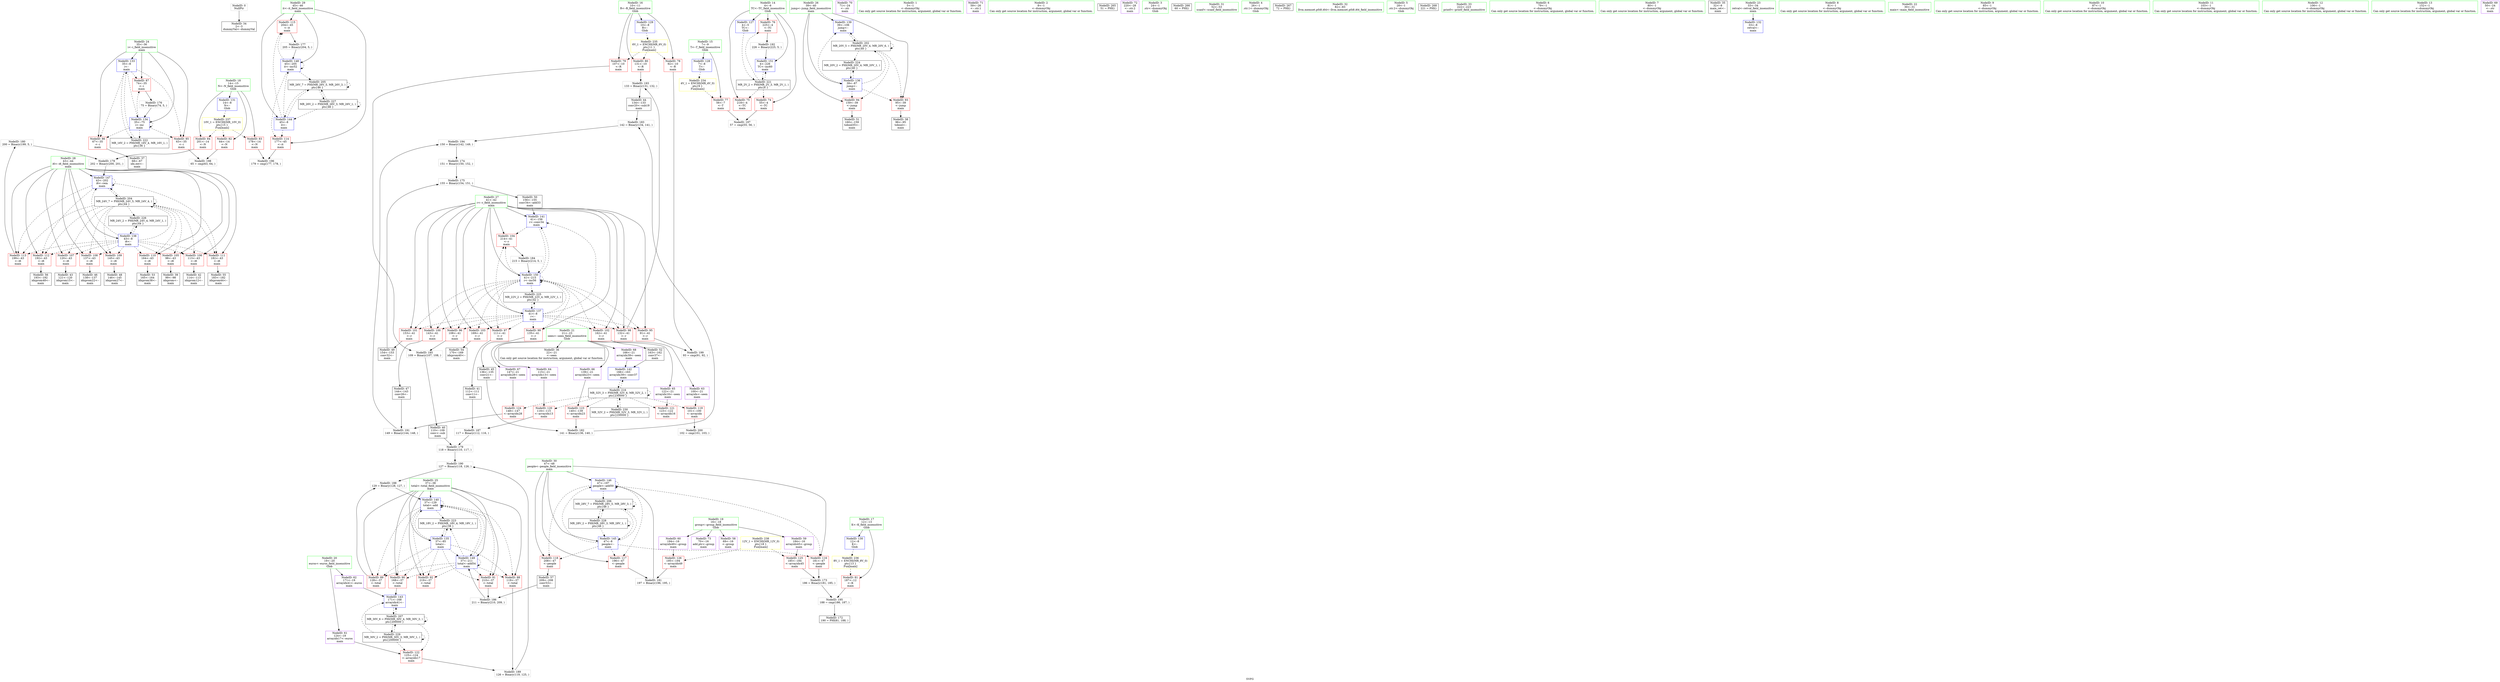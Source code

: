 digraph "SVFG" {
	label="SVFG";

	Node0x55b4339e4ab0 [shape=record,color=grey,label="{NodeID: 0\nNullPtr}"];
	Node0x55b4339e4ab0 -> Node0x55b433a06b90[style=solid];
	Node0x55b433a10c50 [shape=record,color=grey,label="{NodeID: 180\n200 = Binary(199, 5, )\n}"];
	Node0x55b433a10c50 -> Node0x55b433a10950[style=solid];
	Node0x55b433a07820 [shape=record,color=red,label="{NodeID: 97\n111\<--41\n\<--r\nmain\n}"];
	Node0x55b433a07820 -> Node0x55b433a071a0[style=solid];
	Node0x55b4339e4c50 [shape=record,color=green,label="{NodeID: 14\n4\<--6\nTC\<--TC_field_insensitive\nGlob }"];
	Node0x55b4339e4c50 -> Node0x55b433a09c90[style=solid];
	Node0x55b4339e4c50 -> Node0x55b433a09d60[style=solid];
	Node0x55b4339e4c50 -> Node0x55b433a09e30[style=solid];
	Node0x55b4339e4c50 -> Node0x55b433a0d7c0[style=solid];
	Node0x55b4339e4c50 -> Node0x55b433a0ec30[style=solid];
	Node0x55b433a0b230 [shape=record,color=grey,label="{NodeID: 194\n150 = Binary(142, 149, )\n}"];
	Node0x55b433a0b230 -> Node0x55b433a10350[style=solid];
	Node0x55b433a08380 [shape=record,color=red,label="{NodeID: 111\n182\<--43\n\<--i6\nmain\n}"];
	Node0x55b433a08380 -> Node0x55b433a08d20[style=solid];
	Node0x55b433a06620 [shape=record,color=green,label="{NodeID: 28\n43\<--44\ni6\<--i6_field_insensitive\nmain\n}"];
	Node0x55b433a06620 -> Node0x55b433a07ea0[style=solid];
	Node0x55b433a06620 -> Node0x55b433a07f70[style=solid];
	Node0x55b433a06620 -> Node0x55b433a08040[style=solid];
	Node0x55b433a06620 -> Node0x55b433a08110[style=solid];
	Node0x55b433a06620 -> Node0x55b433a081e0[style=solid];
	Node0x55b433a06620 -> Node0x55b433a082b0[style=solid];
	Node0x55b433a06620 -> Node0x55b433a08380[style=solid];
	Node0x55b433a06620 -> Node0x55b433a08450[style=solid];
	Node0x55b433a06620 -> Node0x55b433a08520[style=solid];
	Node0x55b433a06620 -> Node0x55b433a0e1a0[style=solid];
	Node0x55b433a06620 -> Node0x55b433a0e8f0[style=solid];
	Node0x55b433a0d620 [shape=record,color=red,label="{NodeID: 125\n185\<--184\n\<--arrayidx45\nmain\n}"];
	Node0x55b433a0d620 -> Node0x55b433a101d0[style=solid];
	Node0x55b433a07270 [shape=record,color=black,label="{NodeID: 42\n114\<--113\nidxprom12\<--\nmain\n}"];
	Node0x55b433a214d0 [shape=record,color=black,label="{NodeID: 222\nMR_16V_2 = PHI(MR_16V_4, MR_16V_1, )\npts\{36 \}\n}"];
	Node0x55b433a214d0 -> Node0x55b433a0dd90[style=dashed];
	Node0x55b433a0e270 [shape=record,color=blue,label="{NodeID: 139\n39\<--106\njump\<--\nmain\n}"];
	Node0x55b433a0e270 -> Node0x55b433a1b0d0[style=dashed];
	Node0x55b433a08df0 [shape=record,color=black,label="{NodeID: 56\n193\<--192\nidxprom48\<--\nmain\n}"];
	Node0x55b433a25cb0 [shape=record,color=yellow,style=double,label="{NodeID: 236\n8V_1 = ENCHI(MR_8V_0)\npts\{13 \}\nFun[main]}"];
	Node0x55b433a25cb0 -> Node0x55b433a0a240[style=dashed];
	Node0x55b433a09950 [shape=record,color=purple,label="{NodeID: 70\n71\<--24\n\<--.str\nmain\n}"];
	Node0x55b433a0a4b0 [shape=record,color=red,label="{NodeID: 84\n201\<--14\n\<--N\nmain\n}"];
	Node0x55b433a0a4b0 -> Node0x55b433a10950[style=solid];
	Node0x55b433a05600 [shape=record,color=green,label="{NodeID: 1\n5\<--1\n\<--dummyObj\nCan only get source location for instruction, argument, global var or function.}"];
	Node0x55b433a10dd0 [shape=record,color=grey,label="{NodeID: 181\n197 = Binary(196, 195, )\n}"];
	Node0x55b433a10dd0 -> Node0x55b433a0e820[style=solid];
	Node0x55b433a078f0 [shape=record,color=red,label="{NodeID: 98\n132\<--41\n\<--r\nmain\n}"];
	Node0x55b433a078f0 -> Node0x55b433a0b0b0[style=solid];
	Node0x55b4339e4d20 [shape=record,color=green,label="{NodeID: 15\n7\<--9\nT\<--T_field_insensitive\nGlob }"];
	Node0x55b4339e4d20 -> Node0x55b433a09f00[style=solid];
	Node0x55b4339e4d20 -> Node0x55b433a0d8c0[style=solid];
	Node0x55b433a0b3b0 [shape=record,color=grey,label="{NodeID: 195\n188 = cmp(186, 187, )\n}"];
	Node0x55b433a0b3b0 -> Node0x55b433a0fc30[style=solid];
	Node0x55b433a08450 [shape=record,color=red,label="{NodeID: 112\n192\<--43\n\<--i6\nmain\n}"];
	Node0x55b433a08450 -> Node0x55b433a08df0[style=solid];
	Node0x55b433a066f0 [shape=record,color=green,label="{NodeID: 29\n45\<--46\nit\<--it_field_insensitive\nmain\n}"];
	Node0x55b433a066f0 -> Node0x55b433a085f0[style=solid];
	Node0x55b433a066f0 -> Node0x55b433a086c0[style=solid];
	Node0x55b433a066f0 -> Node0x55b433a0e680[style=solid];
	Node0x55b433a066f0 -> Node0x55b433a0e9c0[style=solid];
	Node0x55b433a0d6f0 [shape=record,color=red,label="{NodeID: 126\n195\<--194\n\<--arrayidx49\nmain\n}"];
	Node0x55b433a0d6f0 -> Node0x55b433a10dd0[style=solid];
	Node0x55b433a07340 [shape=record,color=black,label="{NodeID: 43\n121\<--120\nidxprom15\<--\nmain\n}"];
	Node0x55b433a219d0 [shape=record,color=black,label="{NodeID: 223\nMR_18V_2 = PHI(MR_18V_4, MR_18V_1, )\npts\{38 \}\n}"];
	Node0x55b433a219d0 -> Node0x55b433a0df30[style=dashed];
	Node0x55b433a0e340 [shape=record,color=blue,label="{NodeID: 140\n37\<--129\ntotal\<--add\nmain\n}"];
	Node0x55b433a0e340 -> Node0x55b433a0a7f0[style=dashed];
	Node0x55b433a0e340 -> Node0x55b433a0a8c0[style=dashed];
	Node0x55b433a0e340 -> Node0x55b433a0a990[style=dashed];
	Node0x55b433a0e340 -> Node0x55b433a0aa60[style=dashed];
	Node0x55b433a0e340 -> Node0x55b433a0ab30[style=dashed];
	Node0x55b433a0e340 -> Node0x55b433a0e340[style=dashed];
	Node0x55b433a0e340 -> Node0x55b433a0ea90[style=dashed];
	Node0x55b433a0e340 -> Node0x55b433a219d0[style=dashed];
	Node0x55b433a08ec0 [shape=record,color=black,label="{NodeID: 57\n209\<--208\nconv53\<--\nmain\n}"];
	Node0x55b433a08ec0 -> Node0x55b433a11550[style=solid];
	Node0x55b433a25d90 [shape=record,color=yellow,style=double,label="{NodeID: 237\n10V_1 = ENCHI(MR_10V_0)\npts\{15 \}\nFun[main]}"];
	Node0x55b433a25d90 -> Node0x55b433a0a310[style=dashed];
	Node0x55b433a25d90 -> Node0x55b433a0a3e0[style=dashed];
	Node0x55b433a25d90 -> Node0x55b433a0a4b0[style=dashed];
	Node0x55b433a09a20 [shape=record,color=purple,label="{NodeID: 71\n59\<--26\n\<--.str.1\nmain\n}"];
	Node0x55b433a0a580 [shape=record,color=red,label="{NodeID: 85\n63\<--35\n\<--i\nmain\n}"];
	Node0x55b433a0a580 -> Node0x55b433a0b830[style=solid];
	Node0x55b433a05730 [shape=record,color=green,label="{NodeID: 2\n8\<--1\n\<--dummyObj\nCan only get source location for instruction, argument, global var or function.}"];
	Node0x55b433a33460 [shape=record,color=black,label="{NodeID: 265\n51 = PHI()\n}"];
	Node0x55b433a10f50 [shape=record,color=grey,label="{NodeID: 182\n141 = Binary(136, 140, )\n}"];
	Node0x55b433a10f50 -> Node0x55b433a110d0[style=solid];
	Node0x55b433a079c0 [shape=record,color=red,label="{NodeID: 99\n135\<--41\n\<--r\nmain\n}"];
	Node0x55b433a079c0 -> Node0x55b433a074e0[style=solid];
	Node0x55b4339e4e20 [shape=record,color=green,label="{NodeID: 16\n10\<--11\nR\<--R_field_insensitive\nGlob }"];
	Node0x55b4339e4e20 -> Node0x55b433a09fd0[style=solid];
	Node0x55b4339e4e20 -> Node0x55b433a0a0a0[style=solid];
	Node0x55b4339e4e20 -> Node0x55b433a0a170[style=solid];
	Node0x55b4339e4e20 -> Node0x55b433a0d9c0[style=solid];
	Node0x55b433a0b530 [shape=record,color=grey,label="{NodeID: 196\n179 = cmp(177, 178, )\n}"];
	Node0x55b433a08520 [shape=record,color=red,label="{NodeID: 113\n199\<--43\n\<--i6\nmain\n}"];
	Node0x55b433a08520 -> Node0x55b433a10c50[style=solid];
	Node0x55b433a067c0 [shape=record,color=green,label="{NodeID: 30\n47\<--48\npeople\<--people_field_insensitive\nmain\n}"];
	Node0x55b433a067c0 -> Node0x55b433a0ced0[style=solid];
	Node0x55b433a067c0 -> Node0x55b433a0cfa0[style=solid];
	Node0x55b433a067c0 -> Node0x55b433a0d070[style=solid];
	Node0x55b433a067c0 -> Node0x55b433a0e750[style=solid];
	Node0x55b433a067c0 -> Node0x55b433a0e820[style=solid];
	Node0x55b433a0d7c0 [shape=record,color=blue,label="{NodeID: 127\n4\<--5\nTC\<--\nGlob }"];
	Node0x55b433a0d7c0 -> Node0x55b433a20fd0[style=dashed];
	Node0x55b433a07410 [shape=record,color=black,label="{NodeID: 44\n134\<--133\nconv20\<--sub19\nmain\n}"];
	Node0x55b433a07410 -> Node0x55b433a110d0[style=solid];
	Node0x55b433a21ed0 [shape=record,color=black,label="{NodeID: 224\nMR_20V_2 = PHI(MR_20V_4, MR_20V_1, )\npts\{40 \}\n}"];
	Node0x55b433a21ed0 -> Node0x55b433a0e000[style=dashed];
	Node0x55b433a0e410 [shape=record,color=blue,label="{NodeID: 141\n41\<--156\nr\<--conv34\nmain\n}"];
	Node0x55b433a0e410 -> Node0x55b433a07dd0[style=dashed];
	Node0x55b433a0e410 -> Node0x55b433a0eb60[style=dashed];
	Node0x55b433a08f90 [shape=record,color=purple,label="{NodeID: 58\n69\<--16\n\<--group\nmain\n}"];
	Node0x55b433a25e70 [shape=record,color=yellow,style=double,label="{NodeID: 238\n12V_1 = ENCHI(MR_12V_0)\npts\{18 \}\nFun[main]}"];
	Node0x55b433a25e70 -> Node0x55b433a0d620[style=dashed];
	Node0x55b433a25e70 -> Node0x55b433a0d6f0[style=dashed];
	Node0x55b433a09af0 [shape=record,color=purple,label="{NodeID: 72\n220\<--28\n\<--.str.2\nmain\n}"];
	Node0x55b433a0a650 [shape=record,color=red,label="{NodeID: 86\n67\<--35\n\<--i\nmain\n}"];
	Node0x55b433a0a650 -> Node0x55b433a06e60[style=solid];
	Node0x55b433a057c0 [shape=record,color=green,label="{NodeID: 3\n24\<--1\n.str\<--dummyObj\nGlob }"];
	Node0x55b433a33560 [shape=record,color=black,label="{NodeID: 266\n60 = PHI()\n}"];
	Node0x55b433a110d0 [shape=record,color=grey,label="{NodeID: 183\n142 = Binary(134, 141, )\n}"];
	Node0x55b433a110d0 -> Node0x55b433a0b230[style=solid];
	Node0x55b433a07a90 [shape=record,color=red,label="{NodeID: 100\n143\<--41\n\<--r\nmain\n}"];
	Node0x55b433a07a90 -> Node0x55b433a07680[style=solid];
	Node0x55b4339e80b0 [shape=record,color=green,label="{NodeID: 17\n12\<--13\nK\<--K_field_insensitive\nGlob }"];
	Node0x55b4339e80b0 -> Node0x55b433a0a240[style=solid];
	Node0x55b4339e80b0 -> Node0x55b433a0dac0[style=solid];
	Node0x55b433a0b6b0 [shape=record,color=grey,label="{NodeID: 197\n57 = cmp(55, 56, )\n}"];
	Node0x55b433a085f0 [shape=record,color=red,label="{NodeID: 114\n177\<--45\n\<--it\nmain\n}"];
	Node0x55b433a085f0 -> Node0x55b433a0b530[style=solid];
	Node0x55b433a06890 [shape=record,color=green,label="{NodeID: 31\n52\<--53\nscanf\<--scanf_field_insensitive\n}"];
	Node0x55b433a0d8c0 [shape=record,color=blue,label="{NodeID: 128\n7\<--8\nT\<--\nGlob }"];
	Node0x55b433a0d8c0 -> Node0x55b433a25af0[style=dashed];
	Node0x55b433a074e0 [shape=record,color=black,label="{NodeID: 45\n136\<--135\nconv21\<--\nmain\n}"];
	Node0x55b433a074e0 -> Node0x55b433a10f50[style=solid];
	Node0x55b433a223d0 [shape=record,color=black,label="{NodeID: 225\nMR_22V_2 = PHI(MR_22V_4, MR_22V_1, )\npts\{42 \}\n}"];
	Node0x55b433a223d0 -> Node0x55b433a0e0d0[style=dashed];
	Node0x55b433a0e4e0 [shape=record,color=blue,label="{NodeID: 142\n166\<--163\narrayidx39\<--conv37\nmain\n}"];
	Node0x55b433a0e4e0 -> Node0x55b433a1f6d0[style=dashed];
	Node0x55b433a09060 [shape=record,color=purple,label="{NodeID: 59\n184\<--16\narrayidx45\<--group\nmain\n}"];
	Node0x55b433a09060 -> Node0x55b433a0d620[style=solid];
	Node0x55b433a09bc0 [shape=record,color=purple,label="{NodeID: 73\n70\<--16\nadd.ptr\<--group\nmain\n}"];
	Node0x55b433a0a720 [shape=record,color=red,label="{NodeID: 87\n74\<--35\n\<--i\nmain\n}"];
	Node0x55b433a0a720 -> Node0x55b433a10650[style=solid];
	Node0x55b4339e55c0 [shape=record,color=green,label="{NodeID: 4\n26\<--1\n.str.1\<--dummyObj\nGlob }"];
	Node0x55b433a33660 [shape=record,color=black,label="{NodeID: 267\n72 = PHI()\n}"];
	Node0x55b433a11250 [shape=record,color=grey,label="{NodeID: 184\n215 = Binary(214, 5, )\n}"];
	Node0x55b433a11250 -> Node0x55b433a0eb60[style=solid];
	Node0x55b433a07b60 [shape=record,color=red,label="{NodeID: 101\n153\<--41\n\<--r\nmain\n}"];
	Node0x55b433a07b60 -> Node0x55b433a08840[style=solid];
	Node0x55b4339e8180 [shape=record,color=green,label="{NodeID: 18\n14\<--15\nN\<--N_field_insensitive\nGlob }"];
	Node0x55b4339e8180 -> Node0x55b433a0a310[style=solid];
	Node0x55b4339e8180 -> Node0x55b433a0a3e0[style=solid];
	Node0x55b4339e8180 -> Node0x55b433a0a4b0[style=solid];
	Node0x55b4339e8180 -> Node0x55b433a0dbc0[style=solid];
	Node0x55b433a0b830 [shape=record,color=grey,label="{NodeID: 198\n65 = cmp(63, 64, )\n}"];
	Node0x55b433a086c0 [shape=record,color=red,label="{NodeID: 115\n204\<--45\n\<--it\nmain\n}"];
	Node0x55b433a086c0 -> Node0x55b433a107d0[style=solid];
	Node0x55b433a06990 [shape=record,color=green,label="{NodeID: 32\n82\<--83\nllvm.memset.p0i8.i64\<--llvm.memset.p0i8.i64_field_insensitive\n}"];
	Node0x55b433a0d9c0 [shape=record,color=blue,label="{NodeID: 129\n10\<--8\nR\<--\nGlob }"];
	Node0x55b433a0d9c0 -> Node0x55b433a25bd0[style=dashed];
	Node0x55b433a075b0 [shape=record,color=black,label="{NodeID: 46\n138\<--137\nidxprom22\<--\nmain\n}"];
	Node0x55b433a228d0 [shape=record,color=black,label="{NodeID: 226\nMR_24V_2 = PHI(MR_24V_4, MR_24V_1, )\npts\{44 \}\n}"];
	Node0x55b433a228d0 -> Node0x55b433a0e1a0[style=dashed];
	Node0x55b433a0e5b0 [shape=record,color=blue,label="{NodeID: 143\n171\<--168\narrayidx41\<--\nmain\n}"];
	Node0x55b433a0e5b0 -> Node0x55b433a1c9d0[style=dashed];
	Node0x55b433a09130 [shape=record,color=purple,label="{NodeID: 60\n194\<--16\narrayidx49\<--group\nmain\n}"];
	Node0x55b433a09130 -> Node0x55b433a0d6f0[style=solid];
	Node0x55b433a09c90 [shape=record,color=red,label="{NodeID: 74\n55\<--4\n\<--TC\nmain\n}"];
	Node0x55b433a09c90 -> Node0x55b433a0b6b0[style=solid];
	Node0x55b433a0a7f0 [shape=record,color=red,label="{NodeID: 88\n119\<--37\n\<--total\nmain\n}"];
	Node0x55b433a0a7f0 -> Node0x55b433a119d0[style=solid];
	Node0x55b4339e5650 [shape=record,color=green,label="{NodeID: 5\n28\<--1\n.str.2\<--dummyObj\nGlob }"];
	Node0x55b433a33760 [shape=record,color=black,label="{NodeID: 268\n221 = PHI()\n}"];
	Node0x55b433a113d0 [shape=record,color=grey,label="{NodeID: 185\n109 = Binary(107, 108, )\n}"];
	Node0x55b433a113d0 -> Node0x55b433a070d0[style=solid];
	Node0x55b433a07c30 [shape=record,color=red,label="{NodeID: 102\n162\<--41\n\<--r\nmain\n}"];
	Node0x55b433a07c30 -> Node0x55b433a08ab0[style=solid];
	Node0x55b4339e8280 [shape=record,color=green,label="{NodeID: 19\n16\<--18\ngroup\<--group_field_insensitive\nGlob }"];
	Node0x55b4339e8280 -> Node0x55b433a08f90[style=solid];
	Node0x55b4339e8280 -> Node0x55b433a09060[style=solid];
	Node0x55b4339e8280 -> Node0x55b433a09130[style=solid];
	Node0x55b4339e8280 -> Node0x55b433a09bc0[style=solid];
	Node0x55b433a0b9b0 [shape=record,color=grey,label="{NodeID: 199\n93 = cmp(91, 92, )\n}"];
	Node0x55b433a0ced0 [shape=record,color=red,label="{NodeID: 116\n181\<--47\n\<--people\nmain\n}"];
	Node0x55b433a0ced0 -> Node0x55b433a101d0[style=solid];
	Node0x55b433a06a90 [shape=record,color=green,label="{NodeID: 33\n222\<--223\nprintf\<--printf_field_insensitive\n}"];
	Node0x55b433a0dac0 [shape=record,color=blue,label="{NodeID: 130\n12\<--8\nK\<--\nGlob }"];
	Node0x55b433a0dac0 -> Node0x55b433a25cb0[style=dashed];
	Node0x55b433a07680 [shape=record,color=black,label="{NodeID: 47\n144\<--143\nconv26\<--\nmain\n}"];
	Node0x55b433a07680 -> Node0x55b433a11cd0[style=solid];
	Node0x55b433a22dd0 [shape=record,color=black,label="{NodeID: 227\nMR_26V_2 = PHI(MR_26V_3, MR_26V_1, )\npts\{46 \}\n}"];
	Node0x55b433a22dd0 -> Node0x55b433a0e680[style=dashed];
	Node0x55b433a22dd0 -> Node0x55b433a1bfd0[style=dashed];
	Node0x55b433a22dd0 -> Node0x55b433a22dd0[style=dashed];
	Node0x55b433a0e680 [shape=record,color=blue,label="{NodeID: 144\n45\<--8\nit\<--\nmain\n}"];
	Node0x55b433a0e680 -> Node0x55b433a085f0[style=dashed];
	Node0x55b433a0e680 -> Node0x55b433a086c0[style=dashed];
	Node0x55b433a0e680 -> Node0x55b433a0e9c0[style=dashed];
	Node0x55b433a0e680 -> Node0x55b433a1bfd0[style=dashed];
	Node0x55b433a09200 [shape=record,color=purple,label="{NodeID: 61\n124\<--19\narrayidx17\<--euros\nmain\n}"];
	Node0x55b433a09200 -> Node0x55b433a0d3b0[style=solid];
	Node0x55b433a09d60 [shape=record,color=red,label="{NodeID: 75\n218\<--4\n\<--TC\nmain\n}"];
	Node0x55b433a0fc30 [shape=record,color=black,label="{NodeID: 172\n190 = PHI(81, 188, )\n}"];
	Node0x55b433a0a8c0 [shape=record,color=red,label="{NodeID: 89\n128\<--37\n\<--total\nmain\n}"];
	Node0x55b433a0a8c0 -> Node0x55b433a11850[style=solid];
	Node0x55b4339e5380 [shape=record,color=green,label="{NodeID: 6\n79\<--1\n\<--dummyObj\nCan only get source location for instruction, argument, global var or function.}"];
	Node0x55b433a11550 [shape=record,color=grey,label="{NodeID: 186\n211 = Binary(210, 209, )\n}"];
	Node0x55b433a11550 -> Node0x55b433a0ea90[style=solid];
	Node0x55b433a07d00 [shape=record,color=red,label="{NodeID: 103\n169\<--41\n\<--r\nmain\n}"];
	Node0x55b433a07d00 -> Node0x55b433a08c50[style=solid];
	Node0x55b4339e8380 [shape=record,color=green,label="{NodeID: 20\n19\<--20\neuros\<--euros_field_insensitive\nGlob }"];
	Node0x55b4339e8380 -> Node0x55b433a09200[style=solid];
	Node0x55b4339e8380 -> Node0x55b433a092d0[style=solid];
	Node0x55b433a0bb30 [shape=record,color=grey,label="{NodeID: 200\n102 = cmp(101, 103, )\n}"];
	Node0x55b433a0cfa0 [shape=record,color=red,label="{NodeID: 117\n196\<--47\n\<--people\nmain\n}"];
	Node0x55b433a0cfa0 -> Node0x55b433a10dd0[style=solid];
	Node0x55b433a06b90 [shape=record,color=black,label="{NodeID: 34\n2\<--3\ndummyVal\<--dummyVal\n}"];
	Node0x55b433a0dbc0 [shape=record,color=blue,label="{NodeID: 131\n14\<--8\nN\<--\nGlob }"];
	Node0x55b433a0dbc0 -> Node0x55b433a25d90[style=dashed];
	Node0x55b433a08770 [shape=record,color=black,label="{NodeID: 48\n146\<--145\nidxprom27\<--\nmain\n}"];
	Node0x55b433a232d0 [shape=record,color=black,label="{NodeID: 228\nMR_28V_2 = PHI(MR_28V_3, MR_28V_1, )\npts\{48 \}\n}"];
	Node0x55b433a232d0 -> Node0x55b433a0e750[style=dashed];
	Node0x55b433a232d0 -> Node0x55b433a1c4d0[style=dashed];
	Node0x55b433a232d0 -> Node0x55b433a232d0[style=dashed];
	Node0x55b433a0e750 [shape=record,color=blue,label="{NodeID: 145\n47\<--8\npeople\<--\nmain\n}"];
	Node0x55b433a0e750 -> Node0x55b433a0ced0[style=dashed];
	Node0x55b433a0e750 -> Node0x55b433a0cfa0[style=dashed];
	Node0x55b433a0e750 -> Node0x55b433a0d070[style=dashed];
	Node0x55b433a0e750 -> Node0x55b433a0e820[style=dashed];
	Node0x55b433a0e750 -> Node0x55b433a1c4d0[style=dashed];
	Node0x55b433a092d0 [shape=record,color=purple,label="{NodeID: 62\n171\<--19\narrayidx41\<--euros\nmain\n}"];
	Node0x55b433a092d0 -> Node0x55b433a0e5b0[style=solid];
	Node0x55b433a09e30 [shape=record,color=red,label="{NodeID: 76\n225\<--4\n\<--TC\nmain\n}"];
	Node0x55b433a09e30 -> Node0x55b433a0af30[style=solid];
	Node0x55b433a101d0 [shape=record,color=grey,label="{NodeID: 173\n186 = Binary(181, 185, )\n}"];
	Node0x55b433a101d0 -> Node0x55b433a0b3b0[style=solid];
	Node0x55b433a0a990 [shape=record,color=red,label="{NodeID: 90\n168\<--37\n\<--total\nmain\n}"];
	Node0x55b433a0a990 -> Node0x55b433a0e5b0[style=solid];
	Node0x55b4339e5410 [shape=record,color=green,label="{NodeID: 7\n80\<--1\n\<--dummyObj\nCan only get source location for instruction, argument, global var or function.}"];
	Node0x55b433a116d0 [shape=record,color=grey,label="{NodeID: 187\n117 = Binary(112, 116, )\n}"];
	Node0x55b433a116d0 -> Node0x55b433a10ad0[style=solid];
	Node0x55b433a07dd0 [shape=record,color=red,label="{NodeID: 104\n214\<--41\n\<--r\nmain\n}"];
	Node0x55b433a07dd0 -> Node0x55b433a11250[style=solid];
	Node0x55b433a06050 [shape=record,color=green,label="{NodeID: 21\n21\<--23\nseen\<--seen_field_insensitive\nGlob }"];
	Node0x55b433a06050 -> Node0x55b433a06d60[style=solid];
	Node0x55b433a06050 -> Node0x55b433a093a0[style=solid];
	Node0x55b433a06050 -> Node0x55b433a09470[style=solid];
	Node0x55b433a06050 -> Node0x55b433a09540[style=solid];
	Node0x55b433a06050 -> Node0x55b433a09610[style=solid];
	Node0x55b433a06050 -> Node0x55b433a096e0[style=solid];
	Node0x55b433a06050 -> Node0x55b433a097b0[style=solid];
	Node0x55b433a0d070 [shape=record,color=red,label="{NodeID: 118\n208\<--47\n\<--people\nmain\n}"];
	Node0x55b433a0d070 -> Node0x55b433a08ec0[style=solid];
	Node0x55b433a06c90 [shape=record,color=black,label="{NodeID: 35\n32\<--8\nmain_ret\<--\nmain\n}"];
	Node0x55b433a0dcc0 [shape=record,color=blue,label="{NodeID: 132\n33\<--8\nretval\<--\nmain\n}"];
	Node0x55b433a08840 [shape=record,color=black,label="{NodeID: 49\n154\<--153\nconv32\<--\nmain\n}"];
	Node0x55b433a08840 -> Node0x55b433a104d0[style=solid];
	Node0x55b433a23fe0 [shape=record,color=black,label="{NodeID: 229\nMR_30V_2 = PHI(MR_30V_3, MR_30V_1, )\npts\{200000 \}\n}"];
	Node0x55b433a23fe0 -> Node0x55b433a0d3b0[style=dashed];
	Node0x55b433a23fe0 -> Node0x55b433a0e5b0[style=dashed];
	Node0x55b433a23fe0 -> Node0x55b433a1c9d0[style=dashed];
	Node0x55b433a23fe0 -> Node0x55b433a23fe0[style=dashed];
	Node0x55b433a0e820 [shape=record,color=blue,label="{NodeID: 146\n47\<--197\npeople\<--add50\nmain\n}"];
	Node0x55b433a0e820 -> Node0x55b433a0ced0[style=dashed];
	Node0x55b433a0e820 -> Node0x55b433a0cfa0[style=dashed];
	Node0x55b433a0e820 -> Node0x55b433a0d070[style=dashed];
	Node0x55b433a0e820 -> Node0x55b433a0e820[style=dashed];
	Node0x55b433a0e820 -> Node0x55b433a1c4d0[style=dashed];
	Node0x55b433a093a0 [shape=record,color=purple,label="{NodeID: 63\n100\<--21\narrayidx\<--seen\nmain\n}"];
	Node0x55b433a093a0 -> Node0x55b433a0d140[style=solid];
	Node0x55b433a09f00 [shape=record,color=red,label="{NodeID: 77\n56\<--7\n\<--T\nmain\n}"];
	Node0x55b433a09f00 -> Node0x55b433a0b6b0[style=solid];
	Node0x55b433a10350 [shape=record,color=grey,label="{NodeID: 174\n151 = Binary(150, 152, )\n}"];
	Node0x55b433a10350 -> Node0x55b433a104d0[style=solid];
	Node0x55b433a0aa60 [shape=record,color=red,label="{NodeID: 91\n210\<--37\n\<--total\nmain\n}"];
	Node0x55b433a0aa60 -> Node0x55b433a11550[style=solid];
	Node0x55b4339e7d20 [shape=record,color=green,label="{NodeID: 8\n81\<--1\n\<--dummyObj\nCan only get source location for instruction, argument, global var or function.}"];
	Node0x55b433a11850 [shape=record,color=grey,label="{NodeID: 188\n129 = Binary(128, 127, )\n}"];
	Node0x55b433a11850 -> Node0x55b433a0e340[style=solid];
	Node0x55b433a07ea0 [shape=record,color=red,label="{NodeID: 105\n98\<--43\n\<--i6\nmain\n}"];
	Node0x55b433a07ea0 -> Node0x55b433a07000[style=solid];
	Node0x55b433a06110 [shape=record,color=green,label="{NodeID: 22\n30\<--31\nmain\<--main_field_insensitive\n}"];
	Node0x55b433a1b0d0 [shape=record,color=black,label="{NodeID: 202\nMR_20V_5 = PHI(MR_20V_4, MR_20V_6, )\npts\{40 \}\n}"];
	Node0x55b433a1b0d0 -> Node0x55b433a0ac00[style=dashed];
	Node0x55b433a1b0d0 -> Node0x55b433a0acd0[style=dashed];
	Node0x55b433a1b0d0 -> Node0x55b433a0e270[style=dashed];
	Node0x55b433a1b0d0 -> Node0x55b433a1b0d0[style=dashed];
	Node0x55b433a1b0d0 -> Node0x55b433a21ed0[style=dashed];
	Node0x55b433a0d140 [shape=record,color=red,label="{NodeID: 119\n101\<--100\n\<--arrayidx\nmain\n}"];
	Node0x55b433a0d140 -> Node0x55b433a0bb30[style=solid];
	Node0x55b433a06d60 [shape=record,color=black,label="{NodeID: 36\n22\<--21\n\<--seen\nCan only get source location for instruction, argument, global var or function.}"];
	Node0x55b433a1f6d0 [shape=record,color=black,label="{NodeID: 216\nMR_32V_3 = PHI(MR_32V_6, MR_32V_2, )\npts\{230000 \}\n}"];
	Node0x55b433a1f6d0 -> Node0x55b433a0d140[style=dashed];
	Node0x55b433a1f6d0 -> Node0x55b433a0d210[style=dashed];
	Node0x55b433a1f6d0 -> Node0x55b433a0d2e0[style=dashed];
	Node0x55b433a1f6d0 -> Node0x55b433a0d480[style=dashed];
	Node0x55b433a1f6d0 -> Node0x55b433a0d550[style=dashed];
	Node0x55b433a1f6d0 -> Node0x55b433a0e4e0[style=dashed];
	Node0x55b433a1f6d0 -> Node0x55b433a1f6d0[style=dashed];
	Node0x55b433a1f6d0 -> Node0x55b433a240d0[style=dashed];
	Node0x55b433a0dd90 [shape=record,color=blue,label="{NodeID: 133\n35\<--8\ni\<--\nmain\n}"];
	Node0x55b433a0dd90 -> Node0x55b433a0a580[style=dashed];
	Node0x55b433a0dd90 -> Node0x55b433a0a650[style=dashed];
	Node0x55b433a0dd90 -> Node0x55b433a0a720[style=dashed];
	Node0x55b433a0dd90 -> Node0x55b433a0de60[style=dashed];
	Node0x55b433a0dd90 -> Node0x55b433a214d0[style=dashed];
	Node0x55b433a08910 [shape=record,color=black,label="{NodeID: 50\n156\<--155\nconv34\<--add33\nmain\n}"];
	Node0x55b433a08910 -> Node0x55b433a0e410[style=solid];
	Node0x55b433a240d0 [shape=record,color=black,label="{NodeID: 230\nMR_32V_2 = PHI(MR_32V_3, MR_32V_1, )\npts\{230000 \}\n}"];
	Node0x55b433a240d0 -> Node0x55b433a1f6d0[style=dashed];
	Node0x55b433a0e8f0 [shape=record,color=blue,label="{NodeID: 147\n43\<--202\ni6\<--rem\nmain\n}"];
	Node0x55b433a0e8f0 -> Node0x55b433a08380[style=dashed];
	Node0x55b433a0e8f0 -> Node0x55b433a08450[style=dashed];
	Node0x55b433a0e8f0 -> Node0x55b433a08520[style=dashed];
	Node0x55b433a0e8f0 -> Node0x55b433a0e8f0[style=dashed];
	Node0x55b433a0e8f0 -> Node0x55b433a1bad0[style=dashed];
	Node0x55b433a09470 [shape=record,color=purple,label="{NodeID: 64\n115\<--21\narrayidx13\<--seen\nmain\n}"];
	Node0x55b433a09470 -> Node0x55b433a0d210[style=solid];
	Node0x55b433a09fd0 [shape=record,color=red,label="{NodeID: 78\n92\<--10\n\<--R\nmain\n}"];
	Node0x55b433a09fd0 -> Node0x55b433a0b9b0[style=solid];
	Node0x55b433a104d0 [shape=record,color=grey,label="{NodeID: 175\n155 = Binary(154, 151, )\n}"];
	Node0x55b433a104d0 -> Node0x55b433a08910[style=solid];
	Node0x55b433a0ab30 [shape=record,color=red,label="{NodeID: 92\n219\<--37\n\<--total\nmain\n}"];
	Node0x55b4339e7db0 [shape=record,color=green,label="{NodeID: 9\n85\<--1\n\<--dummyObj\nCan only get source location for instruction, argument, global var or function.}"];
	Node0x55b433a119d0 [shape=record,color=grey,label="{NodeID: 189\n126 = Binary(119, 125, )\n}"];
	Node0x55b433a119d0 -> Node0x55b433a11b50[style=solid];
	Node0x55b433a07f70 [shape=record,color=red,label="{NodeID: 106\n113\<--43\n\<--i6\nmain\n}"];
	Node0x55b433a07f70 -> Node0x55b433a07270[style=solid];
	Node0x55b433a06210 [shape=record,color=green,label="{NodeID: 23\n33\<--34\nretval\<--retval_field_insensitive\nmain\n}"];
	Node0x55b433a06210 -> Node0x55b433a0dcc0[style=solid];
	Node0x55b433a0d210 [shape=record,color=red,label="{NodeID: 120\n116\<--115\n\<--arrayidx13\nmain\n}"];
	Node0x55b433a0d210 -> Node0x55b433a116d0[style=solid];
	Node0x55b433a06e60 [shape=record,color=black,label="{NodeID: 37\n68\<--67\nidx.ext\<--\nmain\n}"];
	Node0x55b433a0de60 [shape=record,color=blue,label="{NodeID: 134\n35\<--75\ni\<--inc\nmain\n}"];
	Node0x55b433a0de60 -> Node0x55b433a0a580[style=dashed];
	Node0x55b433a0de60 -> Node0x55b433a0a650[style=dashed];
	Node0x55b433a0de60 -> Node0x55b433a0a720[style=dashed];
	Node0x55b433a0de60 -> Node0x55b433a0de60[style=dashed];
	Node0x55b433a0de60 -> Node0x55b433a214d0[style=dashed];
	Node0x55b433a089e0 [shape=record,color=black,label="{NodeID: 51\n160\<--159\ntobool35\<--\nmain\n}"];
	Node0x55b433a0e9c0 [shape=record,color=blue,label="{NodeID: 148\n45\<--205\nit\<--inc52\nmain\n}"];
	Node0x55b433a0e9c0 -> Node0x55b433a085f0[style=dashed];
	Node0x55b433a0e9c0 -> Node0x55b433a086c0[style=dashed];
	Node0x55b433a0e9c0 -> Node0x55b433a0e9c0[style=dashed];
	Node0x55b433a0e9c0 -> Node0x55b433a1bfd0[style=dashed];
	Node0x55b433a09540 [shape=record,color=purple,label="{NodeID: 65\n122\<--21\narrayidx16\<--seen\nmain\n}"];
	Node0x55b433a09540 -> Node0x55b433a0d2e0[style=solid];
	Node0x55b433a0a0a0 [shape=record,color=red,label="{NodeID: 79\n107\<--10\n\<--R\nmain\n}"];
	Node0x55b433a0a0a0 -> Node0x55b433a113d0[style=solid];
	Node0x55b433a10650 [shape=record,color=grey,label="{NodeID: 176\n75 = Binary(74, 5, )\n}"];
	Node0x55b433a10650 -> Node0x55b433a0de60[style=solid];
	Node0x55b433a0ac00 [shape=record,color=red,label="{NodeID: 93\n95\<--39\n\<--jump\nmain\n}"];
	Node0x55b433a0ac00 -> Node0x55b433a06f30[style=solid];
	Node0x55b4339e7e40 [shape=record,color=green,label="{NodeID: 10\n87\<--1\n\<--dummyObj\nCan only get source location for instruction, argument, global var or function.}"];
	Node0x55b433a11b50 [shape=record,color=grey,label="{NodeID: 190\n127 = Binary(118, 126, )\n}"];
	Node0x55b433a11b50 -> Node0x55b433a11850[style=solid];
	Node0x55b433a08040 [shape=record,color=red,label="{NodeID: 107\n120\<--43\n\<--i6\nmain\n}"];
	Node0x55b433a08040 -> Node0x55b433a07340[style=solid];
	Node0x55b433a062e0 [shape=record,color=green,label="{NodeID: 24\n35\<--36\ni\<--i_field_insensitive\nmain\n}"];
	Node0x55b433a062e0 -> Node0x55b433a0a580[style=solid];
	Node0x55b433a062e0 -> Node0x55b433a0a650[style=solid];
	Node0x55b433a062e0 -> Node0x55b433a0a720[style=solid];
	Node0x55b433a062e0 -> Node0x55b433a0dd90[style=solid];
	Node0x55b433a062e0 -> Node0x55b433a0de60[style=solid];
	Node0x55b433a1bad0 [shape=record,color=black,label="{NodeID: 204\nMR_24V_7 = PHI(MR_24V_5, MR_24V_4, )\npts\{44 \}\n}"];
	Node0x55b433a1bad0 -> Node0x55b433a07ea0[style=dashed];
	Node0x55b433a1bad0 -> Node0x55b433a07f70[style=dashed];
	Node0x55b433a1bad0 -> Node0x55b433a08040[style=dashed];
	Node0x55b433a1bad0 -> Node0x55b433a08110[style=dashed];
	Node0x55b433a1bad0 -> Node0x55b433a081e0[style=dashed];
	Node0x55b433a1bad0 -> Node0x55b433a082b0[style=dashed];
	Node0x55b433a1bad0 -> Node0x55b433a08380[style=dashed];
	Node0x55b433a1bad0 -> Node0x55b433a08450[style=dashed];
	Node0x55b433a1bad0 -> Node0x55b433a08520[style=dashed];
	Node0x55b433a1bad0 -> Node0x55b433a0e8f0[style=dashed];
	Node0x55b433a1bad0 -> Node0x55b433a1bad0[style=dashed];
	Node0x55b433a1bad0 -> Node0x55b433a228d0[style=dashed];
	Node0x55b433a0d2e0 [shape=record,color=red,label="{NodeID: 121\n123\<--122\n\<--arrayidx16\nmain\n}"];
	Node0x55b433a06f30 [shape=record,color=black,label="{NodeID: 38\n96\<--95\ntobool\<--\nmain\n}"];
	Node0x55b433a0df30 [shape=record,color=blue,label="{NodeID: 135\n37\<--85\ntotal\<--\nmain\n}"];
	Node0x55b433a0df30 -> Node0x55b433a0a7f0[style=dashed];
	Node0x55b433a0df30 -> Node0x55b433a0a8c0[style=dashed];
	Node0x55b433a0df30 -> Node0x55b433a0a990[style=dashed];
	Node0x55b433a0df30 -> Node0x55b433a0aa60[style=dashed];
	Node0x55b433a0df30 -> Node0x55b433a0ab30[style=dashed];
	Node0x55b433a0df30 -> Node0x55b433a0e340[style=dashed];
	Node0x55b433a0df30 -> Node0x55b433a0ea90[style=dashed];
	Node0x55b433a0df30 -> Node0x55b433a219d0[style=dashed];
	Node0x55b433a08ab0 [shape=record,color=black,label="{NodeID: 52\n163\<--162\nconv37\<--\nmain\n}"];
	Node0x55b433a08ab0 -> Node0x55b433a0e4e0[style=solid];
	Node0x55b433a0ea90 [shape=record,color=blue,label="{NodeID: 149\n37\<--211\ntotal\<--add54\nmain\n}"];
	Node0x55b433a0ea90 -> Node0x55b433a0a7f0[style=dashed];
	Node0x55b433a0ea90 -> Node0x55b433a0a8c0[style=dashed];
	Node0x55b433a0ea90 -> Node0x55b433a0a990[style=dashed];
	Node0x55b433a0ea90 -> Node0x55b433a0aa60[style=dashed];
	Node0x55b433a0ea90 -> Node0x55b433a0ab30[style=dashed];
	Node0x55b433a0ea90 -> Node0x55b433a0e340[style=dashed];
	Node0x55b433a0ea90 -> Node0x55b433a0ea90[style=dashed];
	Node0x55b433a0ea90 -> Node0x55b433a219d0[style=dashed];
	Node0x55b433a09610 [shape=record,color=purple,label="{NodeID: 66\n139\<--21\narrayidx23\<--seen\nmain\n}"];
	Node0x55b433a09610 -> Node0x55b433a0d480[style=solid];
	Node0x55b433a0a170 [shape=record,color=red,label="{NodeID: 80\n131\<--10\n\<--R\nmain\n}"];
	Node0x55b433a0a170 -> Node0x55b433a0b0b0[style=solid];
	Node0x55b433a107d0 [shape=record,color=grey,label="{NodeID: 177\n205 = Binary(204, 5, )\n}"];
	Node0x55b433a107d0 -> Node0x55b433a0e9c0[style=solid];
	Node0x55b433a0acd0 [shape=record,color=red,label="{NodeID: 94\n159\<--39\n\<--jump\nmain\n}"];
	Node0x55b433a0acd0 -> Node0x55b433a089e0[style=solid];
	Node0x55b433a05a70 [shape=record,color=green,label="{NodeID: 11\n103\<--1\n\<--dummyObj\nCan only get source location for instruction, argument, global var or function.}"];
	Node0x55b433a11cd0 [shape=record,color=grey,label="{NodeID: 191\n149 = Binary(144, 148, )\n}"];
	Node0x55b433a11cd0 -> Node0x55b433a0b230[style=solid];
	Node0x55b433a08110 [shape=record,color=red,label="{NodeID: 108\n137\<--43\n\<--i6\nmain\n}"];
	Node0x55b433a08110 -> Node0x55b433a075b0[style=solid];
	Node0x55b433a063b0 [shape=record,color=green,label="{NodeID: 25\n37\<--38\ntotal\<--total_field_insensitive\nmain\n}"];
	Node0x55b433a063b0 -> Node0x55b433a0a7f0[style=solid];
	Node0x55b433a063b0 -> Node0x55b433a0a8c0[style=solid];
	Node0x55b433a063b0 -> Node0x55b433a0a990[style=solid];
	Node0x55b433a063b0 -> Node0x55b433a0aa60[style=solid];
	Node0x55b433a063b0 -> Node0x55b433a0ab30[style=solid];
	Node0x55b433a063b0 -> Node0x55b433a0df30[style=solid];
	Node0x55b433a063b0 -> Node0x55b433a0e340[style=solid];
	Node0x55b433a063b0 -> Node0x55b433a0ea90[style=solid];
	Node0x55b433a1bfd0 [shape=record,color=black,label="{NodeID: 205\nMR_26V_7 = PHI(MR_26V_5, MR_26V_3, )\npts\{46 \}\n}"];
	Node0x55b433a1bfd0 -> Node0x55b433a0e680[style=dashed];
	Node0x55b433a1bfd0 -> Node0x55b433a1bfd0[style=dashed];
	Node0x55b433a1bfd0 -> Node0x55b433a22dd0[style=dashed];
	Node0x55b433a0d3b0 [shape=record,color=red,label="{NodeID: 122\n125\<--124\n\<--arrayidx17\nmain\n}"];
	Node0x55b433a0d3b0 -> Node0x55b433a119d0[style=solid];
	Node0x55b433a07000 [shape=record,color=black,label="{NodeID: 39\n99\<--98\nidxprom\<--\nmain\n}"];
	Node0x55b433a0e000 [shape=record,color=blue,label="{NodeID: 136\n39\<--87\njump\<--\nmain\n}"];
	Node0x55b433a0e000 -> Node0x55b433a0ac00[style=dashed];
	Node0x55b433a0e000 -> Node0x55b433a0acd0[style=dashed];
	Node0x55b433a0e000 -> Node0x55b433a0e270[style=dashed];
	Node0x55b433a0e000 -> Node0x55b433a1b0d0[style=dashed];
	Node0x55b433a0e000 -> Node0x55b433a21ed0[style=dashed];
	Node0x55b433a08b80 [shape=record,color=black,label="{NodeID: 53\n165\<--164\nidxprom38\<--\nmain\n}"];
	Node0x55b433a0eb60 [shape=record,color=blue,label="{NodeID: 150\n41\<--215\nr\<--inc56\nmain\n}"];
	Node0x55b433a0eb60 -> Node0x55b433a0ada0[style=dashed];
	Node0x55b433a0eb60 -> Node0x55b433a07750[style=dashed];
	Node0x55b433a0eb60 -> Node0x55b433a07820[style=dashed];
	Node0x55b433a0eb60 -> Node0x55b433a078f0[style=dashed];
	Node0x55b433a0eb60 -> Node0x55b433a079c0[style=dashed];
	Node0x55b433a0eb60 -> Node0x55b433a07a90[style=dashed];
	Node0x55b433a0eb60 -> Node0x55b433a07b60[style=dashed];
	Node0x55b433a0eb60 -> Node0x55b433a07c30[style=dashed];
	Node0x55b433a0eb60 -> Node0x55b433a07d00[style=dashed];
	Node0x55b433a0eb60 -> Node0x55b433a07dd0[style=dashed];
	Node0x55b433a0eb60 -> Node0x55b433a0e410[style=dashed];
	Node0x55b433a0eb60 -> Node0x55b433a0eb60[style=dashed];
	Node0x55b433a0eb60 -> Node0x55b433a223d0[style=dashed];
	Node0x55b433a096e0 [shape=record,color=purple,label="{NodeID: 67\n147\<--21\narrayidx28\<--seen\nmain\n}"];
	Node0x55b433a096e0 -> Node0x55b433a0d550[style=solid];
	Node0x55b433a0a240 [shape=record,color=red,label="{NodeID: 81\n187\<--12\n\<--K\nmain\n}"];
	Node0x55b433a0a240 -> Node0x55b433a0b3b0[style=solid];
	Node0x55b433a10950 [shape=record,color=grey,label="{NodeID: 178\n202 = Binary(200, 201, )\n}"];
	Node0x55b433a10950 -> Node0x55b433a0e8f0[style=solid];
	Node0x55b433a0ada0 [shape=record,color=red,label="{NodeID: 95\n91\<--41\n\<--r\nmain\n}"];
	Node0x55b433a0ada0 -> Node0x55b433a0b9b0[style=solid];
	Node0x55b433a05b40 [shape=record,color=green,label="{NodeID: 12\n106\<--1\n\<--dummyObj\nCan only get source location for instruction, argument, global var or function.}"];
	Node0x55b433a0af30 [shape=record,color=grey,label="{NodeID: 192\n226 = Binary(225, 5, )\n}"];
	Node0x55b433a0af30 -> Node0x55b433a0ec30[style=solid];
	Node0x55b433a081e0 [shape=record,color=red,label="{NodeID: 109\n145\<--43\n\<--i6\nmain\n}"];
	Node0x55b433a081e0 -> Node0x55b433a08770[style=solid];
	Node0x55b433a06480 [shape=record,color=green,label="{NodeID: 26\n39\<--40\njump\<--jump_field_insensitive\nmain\n}"];
	Node0x55b433a06480 -> Node0x55b433a0ac00[style=solid];
	Node0x55b433a06480 -> Node0x55b433a0acd0[style=solid];
	Node0x55b433a06480 -> Node0x55b433a0e000[style=solid];
	Node0x55b433a06480 -> Node0x55b433a0e270[style=solid];
	Node0x55b433a1c4d0 [shape=record,color=black,label="{NodeID: 206\nMR_28V_7 = PHI(MR_28V_5, MR_28V_3, )\npts\{48 \}\n}"];
	Node0x55b433a1c4d0 -> Node0x55b433a0e750[style=dashed];
	Node0x55b433a1c4d0 -> Node0x55b433a1c4d0[style=dashed];
	Node0x55b433a1c4d0 -> Node0x55b433a232d0[style=dashed];
	Node0x55b433a0d480 [shape=record,color=red,label="{NodeID: 123\n140\<--139\n\<--arrayidx23\nmain\n}"];
	Node0x55b433a0d480 -> Node0x55b433a10f50[style=solid];
	Node0x55b433a070d0 [shape=record,color=black,label="{NodeID: 40\n110\<--109\nconv\<--sub\nmain\n}"];
	Node0x55b433a070d0 -> Node0x55b433a10ad0[style=solid];
	Node0x55b433a0e0d0 [shape=record,color=blue,label="{NodeID: 137\n41\<--8\nr\<--\nmain\n}"];
	Node0x55b433a0e0d0 -> Node0x55b433a0ada0[style=dashed];
	Node0x55b433a0e0d0 -> Node0x55b433a07750[style=dashed];
	Node0x55b433a0e0d0 -> Node0x55b433a07820[style=dashed];
	Node0x55b433a0e0d0 -> Node0x55b433a078f0[style=dashed];
	Node0x55b433a0e0d0 -> Node0x55b433a079c0[style=dashed];
	Node0x55b433a0e0d0 -> Node0x55b433a07a90[style=dashed];
	Node0x55b433a0e0d0 -> Node0x55b433a07b60[style=dashed];
	Node0x55b433a0e0d0 -> Node0x55b433a07c30[style=dashed];
	Node0x55b433a0e0d0 -> Node0x55b433a07d00[style=dashed];
	Node0x55b433a0e0d0 -> Node0x55b433a07dd0[style=dashed];
	Node0x55b433a0e0d0 -> Node0x55b433a0e410[style=dashed];
	Node0x55b433a0e0d0 -> Node0x55b433a0eb60[style=dashed];
	Node0x55b433a0e0d0 -> Node0x55b433a223d0[style=dashed];
	Node0x55b433a08c50 [shape=record,color=black,label="{NodeID: 54\n170\<--169\nidxprom40\<--\nmain\n}"];
	Node0x55b433a25af0 [shape=record,color=yellow,style=double,label="{NodeID: 234\n4V_1 = ENCHI(MR_4V_0)\npts\{9 \}\nFun[main]}"];
	Node0x55b433a25af0 -> Node0x55b433a09f00[style=dashed];
	Node0x55b433a0ec30 [shape=record,color=blue,label="{NodeID: 151\n4\<--226\nTC\<--inc60\nmain\n}"];
	Node0x55b433a0ec30 -> Node0x55b433a20fd0[style=dashed];
	Node0x55b433a097b0 [shape=record,color=purple,label="{NodeID: 68\n166\<--21\narrayidx39\<--seen\nmain\n}"];
	Node0x55b433a097b0 -> Node0x55b433a0e4e0[style=solid];
	Node0x55b433a0a310 [shape=record,color=red,label="{NodeID: 82\n64\<--14\n\<--N\nmain\n}"];
	Node0x55b433a0a310 -> Node0x55b433a0b830[style=solid];
	Node0x55b433a10ad0 [shape=record,color=grey,label="{NodeID: 179\n118 = Binary(110, 117, )\n}"];
	Node0x55b433a10ad0 -> Node0x55b433a11b50[style=solid];
	Node0x55b433a07750 [shape=record,color=red,label="{NodeID: 96\n108\<--41\n\<--r\nmain\n}"];
	Node0x55b433a07750 -> Node0x55b433a113d0[style=solid];
	Node0x55b433a05c10 [shape=record,color=green,label="{NodeID: 13\n152\<--1\n\<--dummyObj\nCan only get source location for instruction, argument, global var or function.}"];
	Node0x55b433a0b0b0 [shape=record,color=grey,label="{NodeID: 193\n133 = Binary(131, 132, )\n}"];
	Node0x55b433a0b0b0 -> Node0x55b433a07410[style=solid];
	Node0x55b433a082b0 [shape=record,color=red,label="{NodeID: 110\n164\<--43\n\<--i6\nmain\n}"];
	Node0x55b433a082b0 -> Node0x55b433a08b80[style=solid];
	Node0x55b433a06550 [shape=record,color=green,label="{NodeID: 27\n41\<--42\nr\<--r_field_insensitive\nmain\n}"];
	Node0x55b433a06550 -> Node0x55b433a0ada0[style=solid];
	Node0x55b433a06550 -> Node0x55b433a07750[style=solid];
	Node0x55b433a06550 -> Node0x55b433a07820[style=solid];
	Node0x55b433a06550 -> Node0x55b433a078f0[style=solid];
	Node0x55b433a06550 -> Node0x55b433a079c0[style=solid];
	Node0x55b433a06550 -> Node0x55b433a07a90[style=solid];
	Node0x55b433a06550 -> Node0x55b433a07b60[style=solid];
	Node0x55b433a06550 -> Node0x55b433a07c30[style=solid];
	Node0x55b433a06550 -> Node0x55b433a07d00[style=solid];
	Node0x55b433a06550 -> Node0x55b433a07dd0[style=solid];
	Node0x55b433a06550 -> Node0x55b433a0e0d0[style=solid];
	Node0x55b433a06550 -> Node0x55b433a0e410[style=solid];
	Node0x55b433a06550 -> Node0x55b433a0eb60[style=solid];
	Node0x55b433a1c9d0 [shape=record,color=black,label="{NodeID: 207\nMR_30V_6 = PHI(MR_30V_4, MR_30V_3, )\npts\{200000 \}\n}"];
	Node0x55b433a1c9d0 -> Node0x55b433a0d3b0[style=dashed];
	Node0x55b433a1c9d0 -> Node0x55b433a0e5b0[style=dashed];
	Node0x55b433a1c9d0 -> Node0x55b433a1c9d0[style=dashed];
	Node0x55b433a1c9d0 -> Node0x55b433a23fe0[style=dashed];
	Node0x55b433a0d550 [shape=record,color=red,label="{NodeID: 124\n148\<--147\n\<--arrayidx28\nmain\n}"];
	Node0x55b433a0d550 -> Node0x55b433a11cd0[style=solid];
	Node0x55b433a071a0 [shape=record,color=black,label="{NodeID: 41\n112\<--111\nconv11\<--\nmain\n}"];
	Node0x55b433a071a0 -> Node0x55b433a116d0[style=solid];
	Node0x55b433a20fd0 [shape=record,color=black,label="{NodeID: 221\nMR_2V_2 = PHI(MR_2V_3, MR_2V_1, )\npts\{6 \}\n}"];
	Node0x55b433a20fd0 -> Node0x55b433a09c90[style=dashed];
	Node0x55b433a20fd0 -> Node0x55b433a09d60[style=dashed];
	Node0x55b433a20fd0 -> Node0x55b433a09e30[style=dashed];
	Node0x55b433a20fd0 -> Node0x55b433a0ec30[style=dashed];
	Node0x55b433a0e1a0 [shape=record,color=blue,label="{NodeID: 138\n43\<--8\ni6\<--\nmain\n}"];
	Node0x55b433a0e1a0 -> Node0x55b433a07ea0[style=dashed];
	Node0x55b433a0e1a0 -> Node0x55b433a07f70[style=dashed];
	Node0x55b433a0e1a0 -> Node0x55b433a08040[style=dashed];
	Node0x55b433a0e1a0 -> Node0x55b433a08110[style=dashed];
	Node0x55b433a0e1a0 -> Node0x55b433a081e0[style=dashed];
	Node0x55b433a0e1a0 -> Node0x55b433a082b0[style=dashed];
	Node0x55b433a0e1a0 -> Node0x55b433a08380[style=dashed];
	Node0x55b433a0e1a0 -> Node0x55b433a08450[style=dashed];
	Node0x55b433a0e1a0 -> Node0x55b433a08520[style=dashed];
	Node0x55b433a0e1a0 -> Node0x55b433a0e8f0[style=dashed];
	Node0x55b433a0e1a0 -> Node0x55b433a1bad0[style=dashed];
	Node0x55b433a0e1a0 -> Node0x55b433a228d0[style=dashed];
	Node0x55b433a08d20 [shape=record,color=black,label="{NodeID: 55\n183\<--182\nidxprom44\<--\nmain\n}"];
	Node0x55b433a25bd0 [shape=record,color=yellow,style=double,label="{NodeID: 235\n6V_1 = ENCHI(MR_6V_0)\npts\{11 \}\nFun[main]}"];
	Node0x55b433a25bd0 -> Node0x55b433a09fd0[style=dashed];
	Node0x55b433a25bd0 -> Node0x55b433a0a0a0[style=dashed];
	Node0x55b433a25bd0 -> Node0x55b433a0a170[style=dashed];
	Node0x55b433a09880 [shape=record,color=purple,label="{NodeID: 69\n50\<--24\n\<--.str\nmain\n}"];
	Node0x55b433a0a3e0 [shape=record,color=red,label="{NodeID: 83\n178\<--14\n\<--N\nmain\n}"];
	Node0x55b433a0a3e0 -> Node0x55b433a0b530[style=solid];
}
